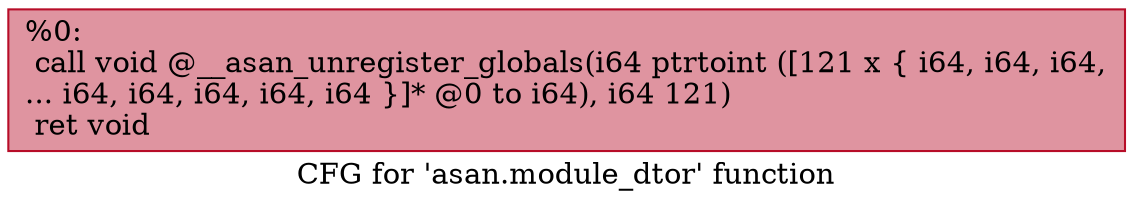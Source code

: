 digraph "CFG for 'asan.module_dtor' function" {
	label="CFG for 'asan.module_dtor' function";

	Node0x555ee50f2d70 [shape=record,color="#b70d28ff", style=filled, fillcolor="#b70d2870",label="{%0:\l  call void @__asan_unregister_globals(i64 ptrtoint ([121 x \{ i64, i64, i64,\l... i64, i64, i64, i64, i64 \}]* @0 to i64), i64 121)\l  ret void\l}"];
}

